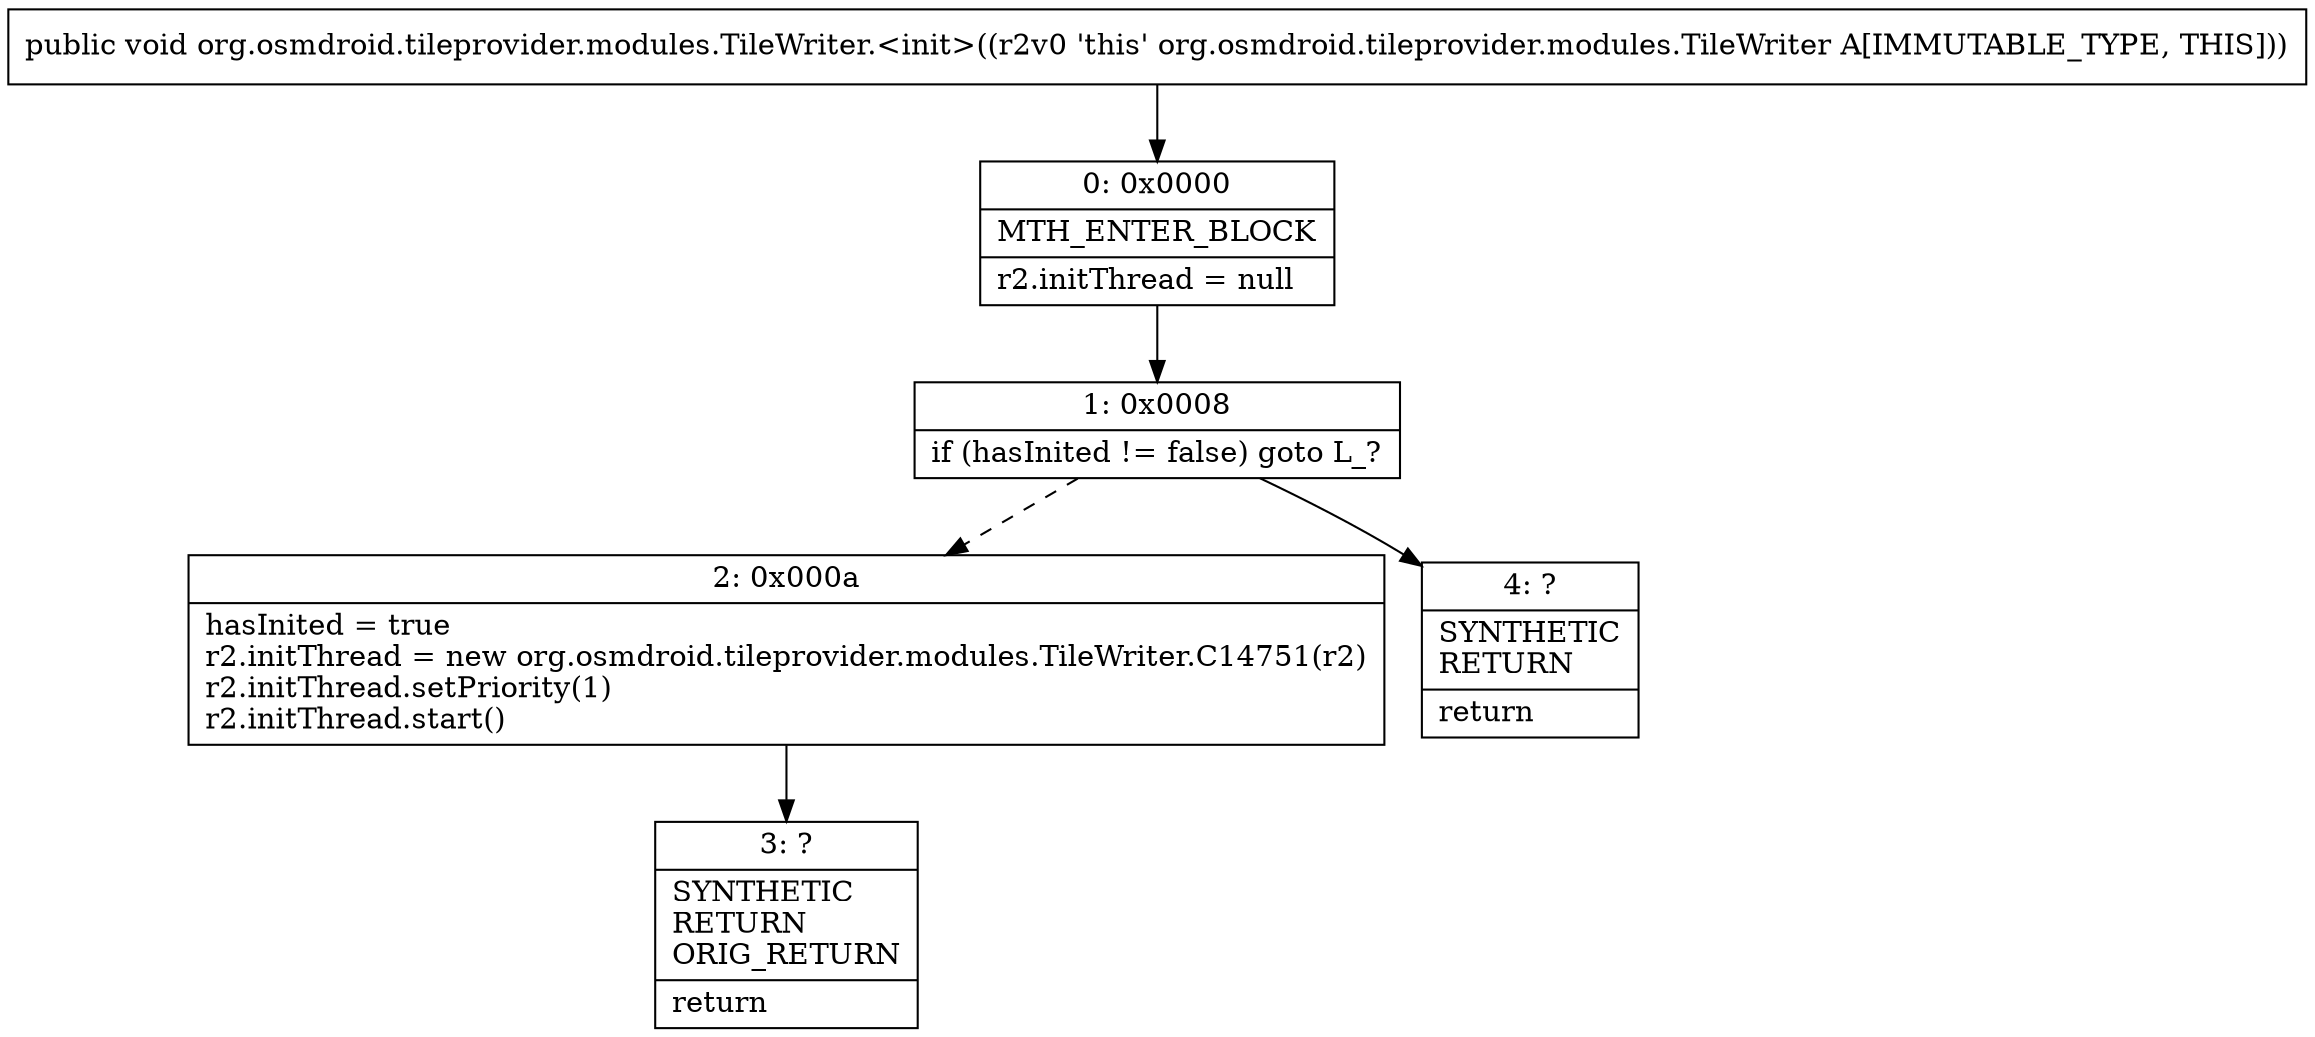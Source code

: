 digraph "CFG fororg.osmdroid.tileprovider.modules.TileWriter.\<init\>()V" {
Node_0 [shape=record,label="{0\:\ 0x0000|MTH_ENTER_BLOCK\l|r2.initThread = null\l}"];
Node_1 [shape=record,label="{1\:\ 0x0008|if (hasInited != false) goto L_?\l}"];
Node_2 [shape=record,label="{2\:\ 0x000a|hasInited = true\lr2.initThread = new org.osmdroid.tileprovider.modules.TileWriter.C14751(r2)\lr2.initThread.setPriority(1)\lr2.initThread.start()\l}"];
Node_3 [shape=record,label="{3\:\ ?|SYNTHETIC\lRETURN\lORIG_RETURN\l|return\l}"];
Node_4 [shape=record,label="{4\:\ ?|SYNTHETIC\lRETURN\l|return\l}"];
MethodNode[shape=record,label="{public void org.osmdroid.tileprovider.modules.TileWriter.\<init\>((r2v0 'this' org.osmdroid.tileprovider.modules.TileWriter A[IMMUTABLE_TYPE, THIS])) }"];
MethodNode -> Node_0;
Node_0 -> Node_1;
Node_1 -> Node_2[style=dashed];
Node_1 -> Node_4;
Node_2 -> Node_3;
}

